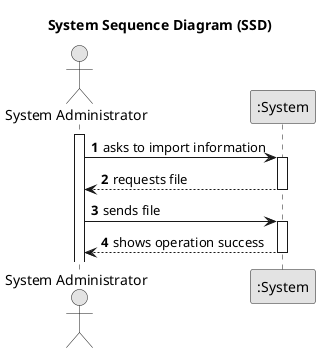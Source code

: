 @startuml
skinparam monochrome true
skinparam packageStyle rectangle
skinparam shadowing false

title System Sequence Diagram (SSD)

autonumber

actor "System Administrator" as Administrator
participant ":System" as System

activate Administrator

    Administrator -> System : asks to import information
    activate System

        System --> Administrator : requests file
    deactivate System

    Administrator -> System : sends file
    activate System

        System --> Administrator : shows operation success
    deactivate System


@enduml